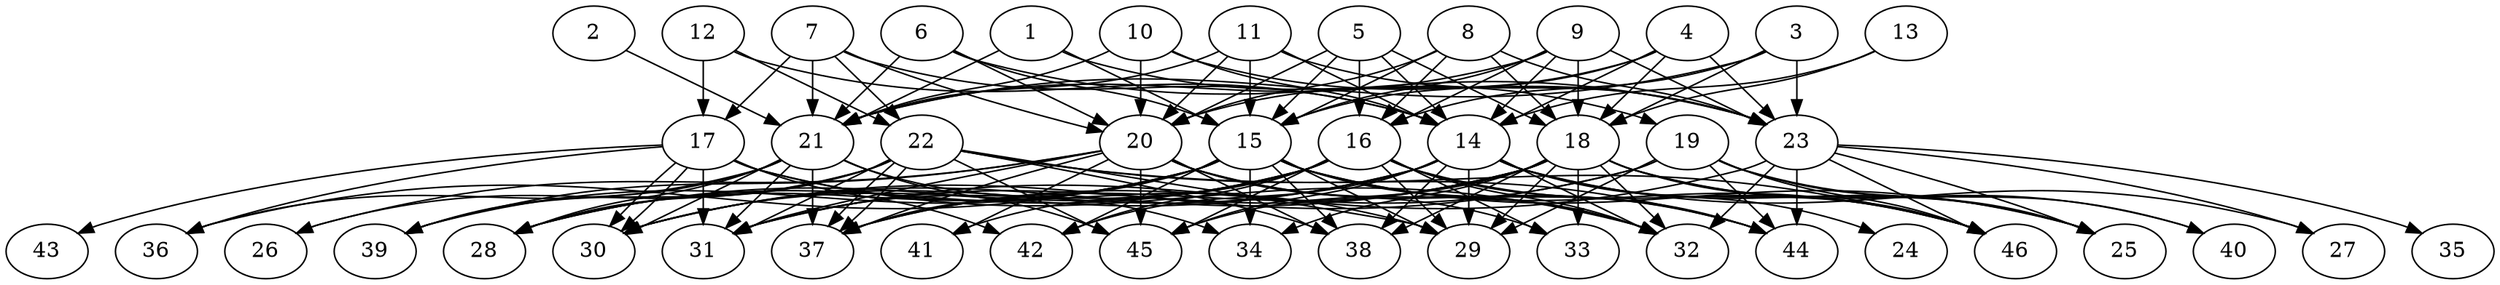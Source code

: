 // DAG (tier=3-complex, mode=compute, n=46, ccr=0.493, fat=0.710, density=0.679, regular=0.242, jump=0.303, mindata=1048576, maxdata=16777216)
// DAG automatically generated by daggen at Sun Aug 24 16:33:34 2025
// /home/ermia/Project/Environments/daggen/bin/daggen --dot --ccr 0.493 --fat 0.710 --regular 0.242 --density 0.679 --jump 0.303 --mindata 1048576 --maxdata 16777216 -n 46 
digraph G {
  1 [size="67439022833664000000", alpha="0.04", expect_size="33719511416832000000"]
  1 -> 15 [size ="132545249280000"]
  1 -> 19 [size ="132545249280000"]
  1 -> 21 [size ="132545249280000"]
  2 [size="143862009001895002112", alpha="0.00", expect_size="71931004500947501056"]
  2 -> 21 [size ="219644703014912"]
  3 [size="177004124751361248", alpha="0.05", expect_size="88502062375680624"]
  3 -> 16 [size ="152376077975552"]
  3 -> 18 [size ="152376077975552"]
  3 -> 21 [size ="152376077975552"]
  3 -> 23 [size ="152376077975552"]
  4 [size="2660469464528735744", alpha="0.01", expect_size="1330234732264367872"]
  4 -> 14 [size ="930666472538112"]
  4 -> 15 [size ="930666472538112"]
  4 -> 18 [size ="930666472538112"]
  4 -> 20 [size ="930666472538112"]
  4 -> 23 [size ="930666472538112"]
  5 [size="130191036750770112", alpha="0.02", expect_size="65095518375385056"]
  5 -> 14 [size ="271304099889152"]
  5 -> 15 [size ="271304099889152"]
  5 -> 16 [size ="271304099889152"]
  5 -> 18 [size ="271304099889152"]
  5 -> 20 [size ="271304099889152"]
  6 [size="380258737979392000000", alpha="0.19", expect_size="190129368989696000000"]
  6 -> 15 [size ="419897016320000"]
  6 -> 20 [size ="419897016320000"]
  6 -> 21 [size ="419897016320000"]
  6 -> 23 [size ="419897016320000"]
  7 [size="43405708218694352", alpha="0.10", expect_size="21702854109347176"]
  7 -> 14 [size ="1749138853068800"]
  7 -> 17 [size ="1749138853068800"]
  7 -> 20 [size ="1749138853068800"]
  7 -> 21 [size ="1749138853068800"]
  7 -> 22 [size ="1749138853068800"]
  8 [size="1573223689774725120", alpha="0.18", expect_size="786611844887362560"]
  8 -> 15 [size ="1257582664613888"]
  8 -> 16 [size ="1257582664613888"]
  8 -> 18 [size ="1257582664613888"]
  8 -> 20 [size ="1257582664613888"]
  8 -> 23 [size ="1257582664613888"]
  9 [size="1261549272649267412992", alpha="0.18", expect_size="630774636324633706496"]
  9 -> 14 [size ="934027074732032"]
  9 -> 15 [size ="934027074732032"]
  9 -> 16 [size ="934027074732032"]
  9 -> 18 [size ="934027074732032"]
  9 -> 21 [size ="934027074732032"]
  9 -> 23 [size ="934027074732032"]
  10 [size="1117179035291022720", alpha="0.12", expect_size="558589517645511360"]
  10 -> 14 [size ="435953281794048"]
  10 -> 20 [size ="435953281794048"]
  10 -> 21 [size ="435953281794048"]
  10 -> 23 [size ="435953281794048"]
  11 [size="63742298661138202624", alpha="0.16", expect_size="31871149330569101312"]
  11 -> 14 [size ="127656167211008"]
  11 -> 15 [size ="127656167211008"]
  11 -> 20 [size ="127656167211008"]
  11 -> 21 [size ="127656167211008"]
  11 -> 23 [size ="127656167211008"]
  12 [size="665263548930079360", alpha="0.12", expect_size="332631774465039680"]
  12 -> 14 [size ="253663125700608"]
  12 -> 17 [size ="253663125700608"]
  12 -> 22 [size ="253663125700608"]
  13 [size="5482411050630697984", alpha="0.07", expect_size="2741205525315348992"]
  13 -> 14 [size ="2041975125573632"]
  13 -> 18 [size ="2041975125573632"]
  14 [size="1125483479321012864", alpha="0.06", expect_size="562741739660506432"]
  14 -> 24 [size ="455395919265792"]
  14 -> 25 [size ="455395919265792"]
  14 -> 27 [size ="455395919265792"]
  14 -> 28 [size ="455395919265792"]
  14 -> 29 [size ="455395919265792"]
  14 -> 30 [size ="455395919265792"]
  14 -> 32 [size ="455395919265792"]
  14 -> 38 [size ="455395919265792"]
  14 -> 42 [size ="455395919265792"]
  14 -> 45 [size ="455395919265792"]
  14 -> 46 [size ="455395919265792"]
  15 [size="1942782055326536", alpha="0.17", expect_size="971391027663268"]
  15 -> 25 [size ="71377734336512"]
  15 -> 28 [size ="71377734336512"]
  15 -> 29 [size ="71377734336512"]
  15 -> 32 [size ="71377734336512"]
  15 -> 34 [size ="71377734336512"]
  15 -> 36 [size ="71377734336512"]
  15 -> 37 [size ="71377734336512"]
  15 -> 38 [size ="71377734336512"]
  15 -> 39 [size ="71377734336512"]
  15 -> 42 [size ="71377734336512"]
  15 -> 44 [size ="71377734336512"]
  15 -> 46 [size ="71377734336512"]
  16 [size="25934726149544160", alpha="0.06", expect_size="12967363074772080"]
  16 -> 28 [size ="1085598081220608"]
  16 -> 29 [size ="1085598081220608"]
  16 -> 30 [size ="1085598081220608"]
  16 -> 31 [size ="1085598081220608"]
  16 -> 32 [size ="1085598081220608"]
  16 -> 33 [size ="1085598081220608"]
  16 -> 41 [size ="1085598081220608"]
  16 -> 42 [size ="1085598081220608"]
  16 -> 44 [size ="1085598081220608"]
  16 -> 45 [size ="1085598081220608"]
  16 -> 46 [size ="1085598081220608"]
  17 [size="18893870159074689024", alpha="0.10", expect_size="9446935079537344512"]
  17 -> 29 [size ="56750619230208"]
  17 -> 30 [size ="56750619230208"]
  17 -> 30 [size ="56750619230208"]
  17 -> 31 [size ="56750619230208"]
  17 -> 32 [size ="56750619230208"]
  17 -> 36 [size ="56750619230208"]
  17 -> 42 [size ="56750619230208"]
  17 -> 43 [size ="56750619230208"]
  18 [size="838356644082966912", alpha="0.19", expect_size="419178322041483456"]
  18 -> 25 [size ="1353637871747072"]
  18 -> 29 [size ="1353637871747072"]
  18 -> 30 [size ="1353637871747072"]
  18 -> 31 [size ="1353637871747072"]
  18 -> 32 [size ="1353637871747072"]
  18 -> 33 [size ="1353637871747072"]
  18 -> 34 [size ="1353637871747072"]
  18 -> 37 [size ="1353637871747072"]
  18 -> 38 [size ="1353637871747072"]
  18 -> 40 [size ="1353637871747072"]
  18 -> 45 [size ="1353637871747072"]
  18 -> 46 [size ="1353637871747072"]
  19 [size="30489943004818388", alpha="0.14", expect_size="15244971502409194"]
  19 -> 25 [size ="493749977219072"]
  19 -> 29 [size ="493749977219072"]
  19 -> 30 [size ="493749977219072"]
  19 -> 37 [size ="493749977219072"]
  19 -> 40 [size ="493749977219072"]
  19 -> 44 [size ="493749977219072"]
  19 -> 46 [size ="493749977219072"]
  20 [size="73090823044133152", alpha="0.16", expect_size="36545411522066576"]
  20 -> 26 [size ="1703889896210432"]
  20 -> 31 [size ="1703889896210432"]
  20 -> 32 [size ="1703889896210432"]
  20 -> 33 [size ="1703889896210432"]
  20 -> 37 [size ="1703889896210432"]
  20 -> 38 [size ="1703889896210432"]
  20 -> 39 [size ="1703889896210432"]
  20 -> 41 [size ="1703889896210432"]
  20 -> 44 [size ="1703889896210432"]
  20 -> 45 [size ="1703889896210432"]
  21 [size="642796422065865883648", alpha="0.18", expect_size="321398211032932941824"]
  21 -> 28 [size ="595852758351872"]
  21 -> 30 [size ="595852758351872"]
  21 -> 31 [size ="595852758351872"]
  21 -> 34 [size ="595852758351872"]
  21 -> 36 [size ="595852758351872"]
  21 -> 37 [size ="595852758351872"]
  21 -> 39 [size ="595852758351872"]
  21 -> 45 [size ="595852758351872"]
  22 [size="2497876774993653760", alpha="0.19", expect_size="1248938387496826880"]
  22 -> 26 [size ="1593361764974592"]
  22 -> 28 [size ="1593361764974592"]
  22 -> 29 [size ="1593361764974592"]
  22 -> 31 [size ="1593361764974592"]
  22 -> 37 [size ="1593361764974592"]
  22 -> 37 [size ="1593361764974592"]
  22 -> 38 [size ="1593361764974592"]
  22 -> 39 [size ="1593361764974592"]
  22 -> 44 [size ="1593361764974592"]
  22 -> 45 [size ="1593361764974592"]
  22 -> 46 [size ="1593361764974592"]
  23 [size="90675410269587920", alpha="0.09", expect_size="45337705134793960"]
  23 -> 25 [size ="1451241003548672"]
  23 -> 27 [size ="1451241003548672"]
  23 -> 31 [size ="1451241003548672"]
  23 -> 32 [size ="1451241003548672"]
  23 -> 35 [size ="1451241003548672"]
  23 -> 44 [size ="1451241003548672"]
  23 -> 46 [size ="1451241003548672"]
  24 [size="375017441036206272", alpha="0.07", expect_size="187508720518103136"]
  25 [size="1678490772676499456", alpha="0.05", expect_size="839245386338249728"]
  26 [size="48204617717374480", alpha="0.09", expect_size="24102308858687240"]
  27 [size="4012426707658046701568", alpha="0.16", expect_size="2006213353829023350784"]
  28 [size="29158498498591176", alpha="0.01", expect_size="14579249249295588"]
  29 [size="1576731057584864256", alpha="0.07", expect_size="788365528792432128"]
  30 [size="87108919616272859136", alpha="0.00", expect_size="43554459808136429568"]
  31 [size="33328348684874308", alpha="0.07", expect_size="16664174342437154"]
  32 [size="23459429624082776", alpha="0.03", expect_size="11729714812041388"]
  33 [size="189186408375777504", alpha="0.04", expect_size="94593204187888752"]
  34 [size="985440833548916359168", alpha="0.10", expect_size="492720416774458179584"]
  35 [size="951463160324292608000", alpha="0.03", expect_size="475731580162146304000"]
  36 [size="20955447281925216", alpha="0.17", expect_size="10477723640962608"]
  37 [size="17537097194158142", alpha="0.18", expect_size="8768548597079071"]
  38 [size="7551728555762958", alpha="0.07", expect_size="3775864277881479"]
  39 [size="27481326316758812", alpha="0.06", expect_size="13740663158379406"]
  40 [size="1224262801847958372352", alpha="0.16", expect_size="612131400923979186176"]
  41 [size="2168408453788205056", alpha="0.12", expect_size="1084204226894102528"]
  42 [size="1343353817480035840", alpha="0.01", expect_size="671676908740017920"]
  43 [size="639370414963742998528", alpha="0.17", expect_size="319685207481871499264"]
  44 [size="425198847263293120", alpha="0.01", expect_size="212599423631646560"]
  45 [size="38856262745116040", alpha="0.15", expect_size="19428131372558020"]
  46 [size="463207644026145603584", alpha="0.01", expect_size="231603822013072801792"]
}